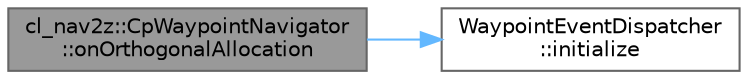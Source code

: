 digraph "cl_nav2z::CpWaypointNavigator::onOrthogonalAllocation"
{
 // LATEX_PDF_SIZE
  bgcolor="transparent";
  edge [fontname=Helvetica,fontsize=10,labelfontname=Helvetica,labelfontsize=10];
  node [fontname=Helvetica,fontsize=10,shape=box,height=0.2,width=0.4];
  rankdir="LR";
  Node1 [label="cl_nav2z::CpWaypointNavigator\l::onOrthogonalAllocation",height=0.2,width=0.4,color="gray40", fillcolor="grey60", style="filled", fontcolor="black",tooltip=" "];
  Node1 -> Node2 [color="steelblue1",style="solid"];
  Node2 [label="WaypointEventDispatcher\l::initialize",height=0.2,width=0.4,color="grey40", fillcolor="white", style="filled",URL="$classWaypointEventDispatcher.html#a8683cce5ab05de1de322a1ad0e17adef",tooltip=" "];
}

